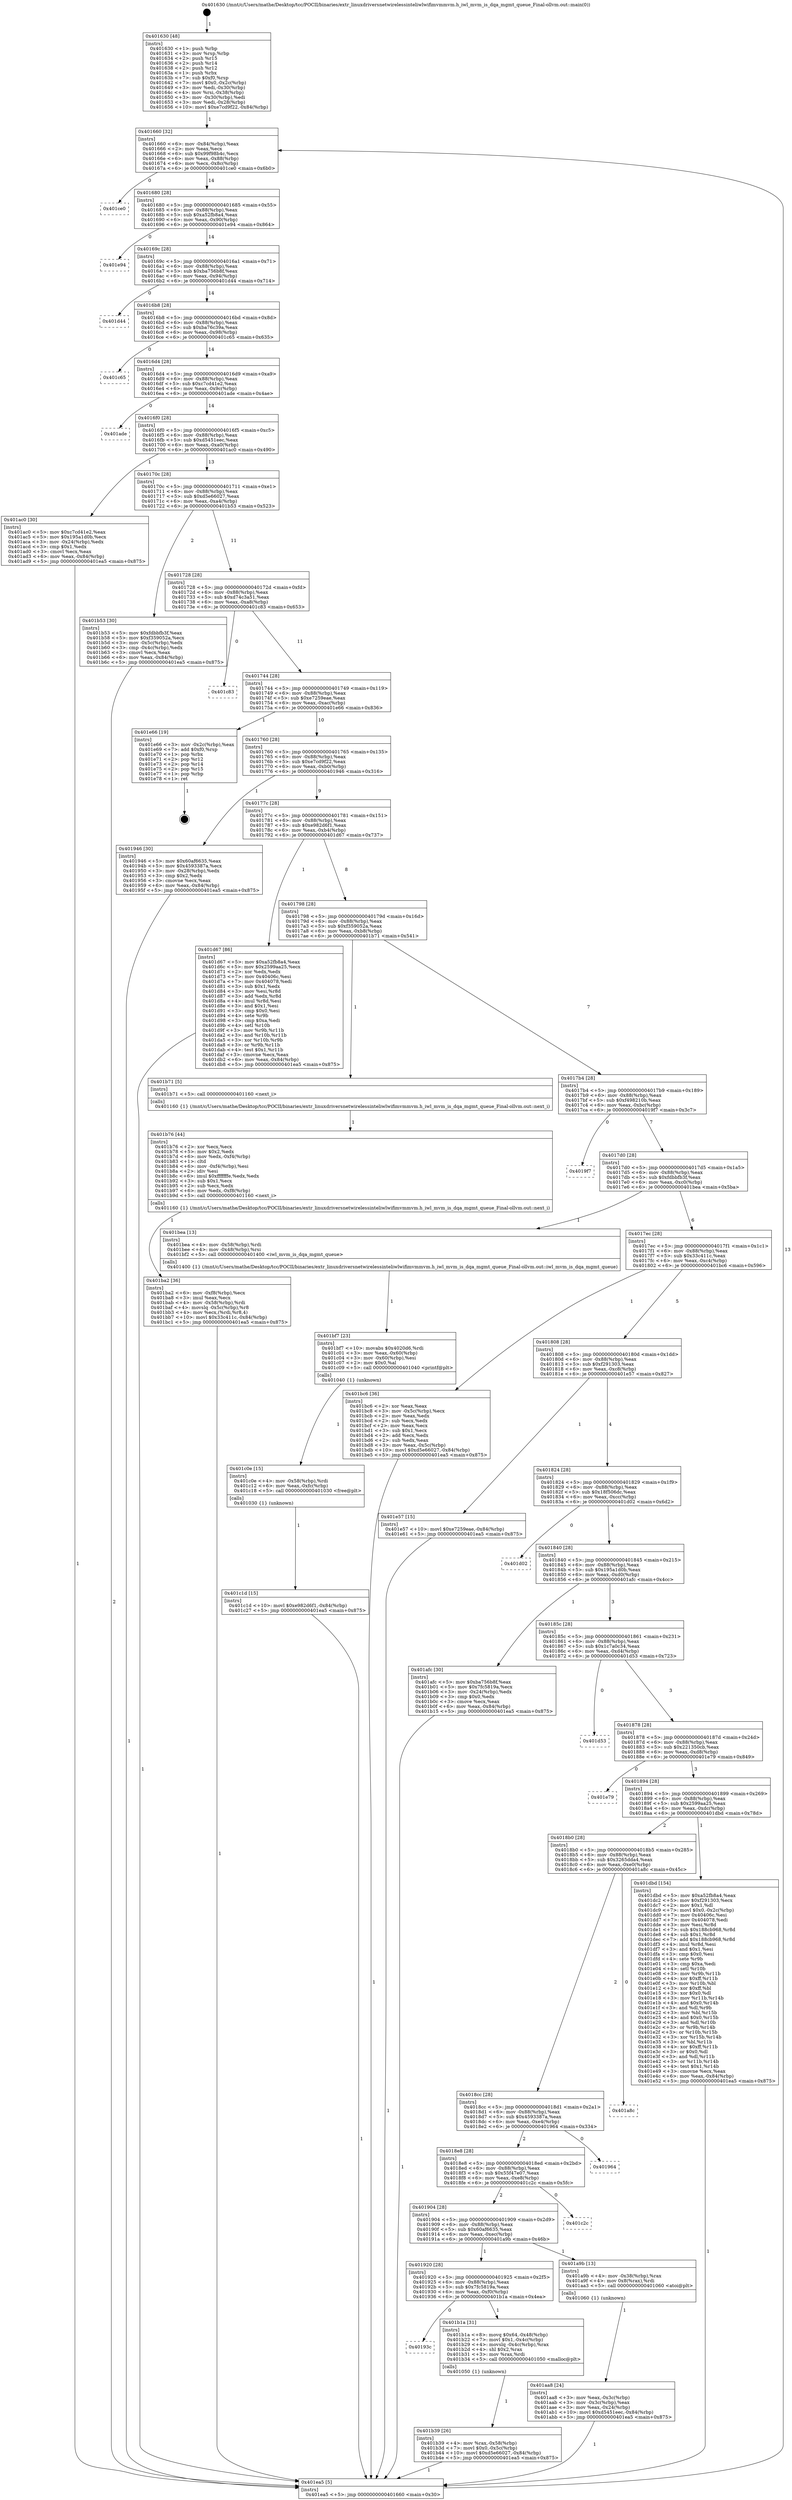digraph "0x401630" {
  label = "0x401630 (/mnt/c/Users/mathe/Desktop/tcc/POCII/binaries/extr_linuxdriversnetwirelessinteliwlwifimvmmvm.h_iwl_mvm_is_dqa_mgmt_queue_Final-ollvm.out::main(0))"
  labelloc = "t"
  node[shape=record]

  Entry [label="",width=0.3,height=0.3,shape=circle,fillcolor=black,style=filled]
  "0x401660" [label="{
     0x401660 [32]\l
     | [instrs]\l
     &nbsp;&nbsp;0x401660 \<+6\>: mov -0x84(%rbp),%eax\l
     &nbsp;&nbsp;0x401666 \<+2\>: mov %eax,%ecx\l
     &nbsp;&nbsp;0x401668 \<+6\>: sub $0x99f98b4c,%ecx\l
     &nbsp;&nbsp;0x40166e \<+6\>: mov %eax,-0x88(%rbp)\l
     &nbsp;&nbsp;0x401674 \<+6\>: mov %ecx,-0x8c(%rbp)\l
     &nbsp;&nbsp;0x40167a \<+6\>: je 0000000000401ce0 \<main+0x6b0\>\l
  }"]
  "0x401ce0" [label="{
     0x401ce0\l
  }", style=dashed]
  "0x401680" [label="{
     0x401680 [28]\l
     | [instrs]\l
     &nbsp;&nbsp;0x401680 \<+5\>: jmp 0000000000401685 \<main+0x55\>\l
     &nbsp;&nbsp;0x401685 \<+6\>: mov -0x88(%rbp),%eax\l
     &nbsp;&nbsp;0x40168b \<+5\>: sub $0xa52fb8a4,%eax\l
     &nbsp;&nbsp;0x401690 \<+6\>: mov %eax,-0x90(%rbp)\l
     &nbsp;&nbsp;0x401696 \<+6\>: je 0000000000401e94 \<main+0x864\>\l
  }"]
  Exit [label="",width=0.3,height=0.3,shape=circle,fillcolor=black,style=filled,peripheries=2]
  "0x401e94" [label="{
     0x401e94\l
  }", style=dashed]
  "0x40169c" [label="{
     0x40169c [28]\l
     | [instrs]\l
     &nbsp;&nbsp;0x40169c \<+5\>: jmp 00000000004016a1 \<main+0x71\>\l
     &nbsp;&nbsp;0x4016a1 \<+6\>: mov -0x88(%rbp),%eax\l
     &nbsp;&nbsp;0x4016a7 \<+5\>: sub $0xba756b8f,%eax\l
     &nbsp;&nbsp;0x4016ac \<+6\>: mov %eax,-0x94(%rbp)\l
     &nbsp;&nbsp;0x4016b2 \<+6\>: je 0000000000401d44 \<main+0x714\>\l
  }"]
  "0x401c1d" [label="{
     0x401c1d [15]\l
     | [instrs]\l
     &nbsp;&nbsp;0x401c1d \<+10\>: movl $0xe982d6f1,-0x84(%rbp)\l
     &nbsp;&nbsp;0x401c27 \<+5\>: jmp 0000000000401ea5 \<main+0x875\>\l
  }"]
  "0x401d44" [label="{
     0x401d44\l
  }", style=dashed]
  "0x4016b8" [label="{
     0x4016b8 [28]\l
     | [instrs]\l
     &nbsp;&nbsp;0x4016b8 \<+5\>: jmp 00000000004016bd \<main+0x8d\>\l
     &nbsp;&nbsp;0x4016bd \<+6\>: mov -0x88(%rbp),%eax\l
     &nbsp;&nbsp;0x4016c3 \<+5\>: sub $0xba76c39a,%eax\l
     &nbsp;&nbsp;0x4016c8 \<+6\>: mov %eax,-0x98(%rbp)\l
     &nbsp;&nbsp;0x4016ce \<+6\>: je 0000000000401c65 \<main+0x635\>\l
  }"]
  "0x401c0e" [label="{
     0x401c0e [15]\l
     | [instrs]\l
     &nbsp;&nbsp;0x401c0e \<+4\>: mov -0x58(%rbp),%rdi\l
     &nbsp;&nbsp;0x401c12 \<+6\>: mov %eax,-0xfc(%rbp)\l
     &nbsp;&nbsp;0x401c18 \<+5\>: call 0000000000401030 \<free@plt\>\l
     | [calls]\l
     &nbsp;&nbsp;0x401030 \{1\} (unknown)\l
  }"]
  "0x401c65" [label="{
     0x401c65\l
  }", style=dashed]
  "0x4016d4" [label="{
     0x4016d4 [28]\l
     | [instrs]\l
     &nbsp;&nbsp;0x4016d4 \<+5\>: jmp 00000000004016d9 \<main+0xa9\>\l
     &nbsp;&nbsp;0x4016d9 \<+6\>: mov -0x88(%rbp),%eax\l
     &nbsp;&nbsp;0x4016df \<+5\>: sub $0xc7cd41e2,%eax\l
     &nbsp;&nbsp;0x4016e4 \<+6\>: mov %eax,-0x9c(%rbp)\l
     &nbsp;&nbsp;0x4016ea \<+6\>: je 0000000000401ade \<main+0x4ae\>\l
  }"]
  "0x401bf7" [label="{
     0x401bf7 [23]\l
     | [instrs]\l
     &nbsp;&nbsp;0x401bf7 \<+10\>: movabs $0x4020d6,%rdi\l
     &nbsp;&nbsp;0x401c01 \<+3\>: mov %eax,-0x60(%rbp)\l
     &nbsp;&nbsp;0x401c04 \<+3\>: mov -0x60(%rbp),%esi\l
     &nbsp;&nbsp;0x401c07 \<+2\>: mov $0x0,%al\l
     &nbsp;&nbsp;0x401c09 \<+5\>: call 0000000000401040 \<printf@plt\>\l
     | [calls]\l
     &nbsp;&nbsp;0x401040 \{1\} (unknown)\l
  }"]
  "0x401ade" [label="{
     0x401ade\l
  }", style=dashed]
  "0x4016f0" [label="{
     0x4016f0 [28]\l
     | [instrs]\l
     &nbsp;&nbsp;0x4016f0 \<+5\>: jmp 00000000004016f5 \<main+0xc5\>\l
     &nbsp;&nbsp;0x4016f5 \<+6\>: mov -0x88(%rbp),%eax\l
     &nbsp;&nbsp;0x4016fb \<+5\>: sub $0xd5451eec,%eax\l
     &nbsp;&nbsp;0x401700 \<+6\>: mov %eax,-0xa0(%rbp)\l
     &nbsp;&nbsp;0x401706 \<+6\>: je 0000000000401ac0 \<main+0x490\>\l
  }"]
  "0x401ba2" [label="{
     0x401ba2 [36]\l
     | [instrs]\l
     &nbsp;&nbsp;0x401ba2 \<+6\>: mov -0xf8(%rbp),%ecx\l
     &nbsp;&nbsp;0x401ba8 \<+3\>: imul %eax,%ecx\l
     &nbsp;&nbsp;0x401bab \<+4\>: mov -0x58(%rbp),%rdi\l
     &nbsp;&nbsp;0x401baf \<+4\>: movslq -0x5c(%rbp),%r8\l
     &nbsp;&nbsp;0x401bb3 \<+4\>: mov %ecx,(%rdi,%r8,4)\l
     &nbsp;&nbsp;0x401bb7 \<+10\>: movl $0x33c411c,-0x84(%rbp)\l
     &nbsp;&nbsp;0x401bc1 \<+5\>: jmp 0000000000401ea5 \<main+0x875\>\l
  }"]
  "0x401ac0" [label="{
     0x401ac0 [30]\l
     | [instrs]\l
     &nbsp;&nbsp;0x401ac0 \<+5\>: mov $0xc7cd41e2,%eax\l
     &nbsp;&nbsp;0x401ac5 \<+5\>: mov $0x195a1d0b,%ecx\l
     &nbsp;&nbsp;0x401aca \<+3\>: mov -0x24(%rbp),%edx\l
     &nbsp;&nbsp;0x401acd \<+3\>: cmp $0x1,%edx\l
     &nbsp;&nbsp;0x401ad0 \<+3\>: cmovl %ecx,%eax\l
     &nbsp;&nbsp;0x401ad3 \<+6\>: mov %eax,-0x84(%rbp)\l
     &nbsp;&nbsp;0x401ad9 \<+5\>: jmp 0000000000401ea5 \<main+0x875\>\l
  }"]
  "0x40170c" [label="{
     0x40170c [28]\l
     | [instrs]\l
     &nbsp;&nbsp;0x40170c \<+5\>: jmp 0000000000401711 \<main+0xe1\>\l
     &nbsp;&nbsp;0x401711 \<+6\>: mov -0x88(%rbp),%eax\l
     &nbsp;&nbsp;0x401717 \<+5\>: sub $0xd5e66027,%eax\l
     &nbsp;&nbsp;0x40171c \<+6\>: mov %eax,-0xa4(%rbp)\l
     &nbsp;&nbsp;0x401722 \<+6\>: je 0000000000401b53 \<main+0x523\>\l
  }"]
  "0x401b76" [label="{
     0x401b76 [44]\l
     | [instrs]\l
     &nbsp;&nbsp;0x401b76 \<+2\>: xor %ecx,%ecx\l
     &nbsp;&nbsp;0x401b78 \<+5\>: mov $0x2,%edx\l
     &nbsp;&nbsp;0x401b7d \<+6\>: mov %edx,-0xf4(%rbp)\l
     &nbsp;&nbsp;0x401b83 \<+1\>: cltd\l
     &nbsp;&nbsp;0x401b84 \<+6\>: mov -0xf4(%rbp),%esi\l
     &nbsp;&nbsp;0x401b8a \<+2\>: idiv %esi\l
     &nbsp;&nbsp;0x401b8c \<+6\>: imul $0xfffffffe,%edx,%edx\l
     &nbsp;&nbsp;0x401b92 \<+3\>: sub $0x1,%ecx\l
     &nbsp;&nbsp;0x401b95 \<+2\>: sub %ecx,%edx\l
     &nbsp;&nbsp;0x401b97 \<+6\>: mov %edx,-0xf8(%rbp)\l
     &nbsp;&nbsp;0x401b9d \<+5\>: call 0000000000401160 \<next_i\>\l
     | [calls]\l
     &nbsp;&nbsp;0x401160 \{1\} (/mnt/c/Users/mathe/Desktop/tcc/POCII/binaries/extr_linuxdriversnetwirelessinteliwlwifimvmmvm.h_iwl_mvm_is_dqa_mgmt_queue_Final-ollvm.out::next_i)\l
  }"]
  "0x401b53" [label="{
     0x401b53 [30]\l
     | [instrs]\l
     &nbsp;&nbsp;0x401b53 \<+5\>: mov $0xfdbbfb3f,%eax\l
     &nbsp;&nbsp;0x401b58 \<+5\>: mov $0xf359052a,%ecx\l
     &nbsp;&nbsp;0x401b5d \<+3\>: mov -0x5c(%rbp),%edx\l
     &nbsp;&nbsp;0x401b60 \<+3\>: cmp -0x4c(%rbp),%edx\l
     &nbsp;&nbsp;0x401b63 \<+3\>: cmovl %ecx,%eax\l
     &nbsp;&nbsp;0x401b66 \<+6\>: mov %eax,-0x84(%rbp)\l
     &nbsp;&nbsp;0x401b6c \<+5\>: jmp 0000000000401ea5 \<main+0x875\>\l
  }"]
  "0x401728" [label="{
     0x401728 [28]\l
     | [instrs]\l
     &nbsp;&nbsp;0x401728 \<+5\>: jmp 000000000040172d \<main+0xfd\>\l
     &nbsp;&nbsp;0x40172d \<+6\>: mov -0x88(%rbp),%eax\l
     &nbsp;&nbsp;0x401733 \<+5\>: sub $0xd74c3a51,%eax\l
     &nbsp;&nbsp;0x401738 \<+6\>: mov %eax,-0xa8(%rbp)\l
     &nbsp;&nbsp;0x40173e \<+6\>: je 0000000000401c83 \<main+0x653\>\l
  }"]
  "0x401b39" [label="{
     0x401b39 [26]\l
     | [instrs]\l
     &nbsp;&nbsp;0x401b39 \<+4\>: mov %rax,-0x58(%rbp)\l
     &nbsp;&nbsp;0x401b3d \<+7\>: movl $0x0,-0x5c(%rbp)\l
     &nbsp;&nbsp;0x401b44 \<+10\>: movl $0xd5e66027,-0x84(%rbp)\l
     &nbsp;&nbsp;0x401b4e \<+5\>: jmp 0000000000401ea5 \<main+0x875\>\l
  }"]
  "0x401c83" [label="{
     0x401c83\l
  }", style=dashed]
  "0x401744" [label="{
     0x401744 [28]\l
     | [instrs]\l
     &nbsp;&nbsp;0x401744 \<+5\>: jmp 0000000000401749 \<main+0x119\>\l
     &nbsp;&nbsp;0x401749 \<+6\>: mov -0x88(%rbp),%eax\l
     &nbsp;&nbsp;0x40174f \<+5\>: sub $0xe7259eae,%eax\l
     &nbsp;&nbsp;0x401754 \<+6\>: mov %eax,-0xac(%rbp)\l
     &nbsp;&nbsp;0x40175a \<+6\>: je 0000000000401e66 \<main+0x836\>\l
  }"]
  "0x40193c" [label="{
     0x40193c\l
  }", style=dashed]
  "0x401e66" [label="{
     0x401e66 [19]\l
     | [instrs]\l
     &nbsp;&nbsp;0x401e66 \<+3\>: mov -0x2c(%rbp),%eax\l
     &nbsp;&nbsp;0x401e69 \<+7\>: add $0xf0,%rsp\l
     &nbsp;&nbsp;0x401e70 \<+1\>: pop %rbx\l
     &nbsp;&nbsp;0x401e71 \<+2\>: pop %r12\l
     &nbsp;&nbsp;0x401e73 \<+2\>: pop %r14\l
     &nbsp;&nbsp;0x401e75 \<+2\>: pop %r15\l
     &nbsp;&nbsp;0x401e77 \<+1\>: pop %rbp\l
     &nbsp;&nbsp;0x401e78 \<+1\>: ret\l
  }"]
  "0x401760" [label="{
     0x401760 [28]\l
     | [instrs]\l
     &nbsp;&nbsp;0x401760 \<+5\>: jmp 0000000000401765 \<main+0x135\>\l
     &nbsp;&nbsp;0x401765 \<+6\>: mov -0x88(%rbp),%eax\l
     &nbsp;&nbsp;0x40176b \<+5\>: sub $0xe7cd9f22,%eax\l
     &nbsp;&nbsp;0x401770 \<+6\>: mov %eax,-0xb0(%rbp)\l
     &nbsp;&nbsp;0x401776 \<+6\>: je 0000000000401946 \<main+0x316\>\l
  }"]
  "0x401b1a" [label="{
     0x401b1a [31]\l
     | [instrs]\l
     &nbsp;&nbsp;0x401b1a \<+8\>: movq $0x64,-0x48(%rbp)\l
     &nbsp;&nbsp;0x401b22 \<+7\>: movl $0x1,-0x4c(%rbp)\l
     &nbsp;&nbsp;0x401b29 \<+4\>: movslq -0x4c(%rbp),%rax\l
     &nbsp;&nbsp;0x401b2d \<+4\>: shl $0x2,%rax\l
     &nbsp;&nbsp;0x401b31 \<+3\>: mov %rax,%rdi\l
     &nbsp;&nbsp;0x401b34 \<+5\>: call 0000000000401050 \<malloc@plt\>\l
     | [calls]\l
     &nbsp;&nbsp;0x401050 \{1\} (unknown)\l
  }"]
  "0x401946" [label="{
     0x401946 [30]\l
     | [instrs]\l
     &nbsp;&nbsp;0x401946 \<+5\>: mov $0x60af6635,%eax\l
     &nbsp;&nbsp;0x40194b \<+5\>: mov $0x4593387a,%ecx\l
     &nbsp;&nbsp;0x401950 \<+3\>: mov -0x28(%rbp),%edx\l
     &nbsp;&nbsp;0x401953 \<+3\>: cmp $0x2,%edx\l
     &nbsp;&nbsp;0x401956 \<+3\>: cmovne %ecx,%eax\l
     &nbsp;&nbsp;0x401959 \<+6\>: mov %eax,-0x84(%rbp)\l
     &nbsp;&nbsp;0x40195f \<+5\>: jmp 0000000000401ea5 \<main+0x875\>\l
  }"]
  "0x40177c" [label="{
     0x40177c [28]\l
     | [instrs]\l
     &nbsp;&nbsp;0x40177c \<+5\>: jmp 0000000000401781 \<main+0x151\>\l
     &nbsp;&nbsp;0x401781 \<+6\>: mov -0x88(%rbp),%eax\l
     &nbsp;&nbsp;0x401787 \<+5\>: sub $0xe982d6f1,%eax\l
     &nbsp;&nbsp;0x40178c \<+6\>: mov %eax,-0xb4(%rbp)\l
     &nbsp;&nbsp;0x401792 \<+6\>: je 0000000000401d67 \<main+0x737\>\l
  }"]
  "0x401ea5" [label="{
     0x401ea5 [5]\l
     | [instrs]\l
     &nbsp;&nbsp;0x401ea5 \<+5\>: jmp 0000000000401660 \<main+0x30\>\l
  }"]
  "0x401630" [label="{
     0x401630 [48]\l
     | [instrs]\l
     &nbsp;&nbsp;0x401630 \<+1\>: push %rbp\l
     &nbsp;&nbsp;0x401631 \<+3\>: mov %rsp,%rbp\l
     &nbsp;&nbsp;0x401634 \<+2\>: push %r15\l
     &nbsp;&nbsp;0x401636 \<+2\>: push %r14\l
     &nbsp;&nbsp;0x401638 \<+2\>: push %r12\l
     &nbsp;&nbsp;0x40163a \<+1\>: push %rbx\l
     &nbsp;&nbsp;0x40163b \<+7\>: sub $0xf0,%rsp\l
     &nbsp;&nbsp;0x401642 \<+7\>: movl $0x0,-0x2c(%rbp)\l
     &nbsp;&nbsp;0x401649 \<+3\>: mov %edi,-0x30(%rbp)\l
     &nbsp;&nbsp;0x40164c \<+4\>: mov %rsi,-0x38(%rbp)\l
     &nbsp;&nbsp;0x401650 \<+3\>: mov -0x30(%rbp),%edi\l
     &nbsp;&nbsp;0x401653 \<+3\>: mov %edi,-0x28(%rbp)\l
     &nbsp;&nbsp;0x401656 \<+10\>: movl $0xe7cd9f22,-0x84(%rbp)\l
  }"]
  "0x401aa8" [label="{
     0x401aa8 [24]\l
     | [instrs]\l
     &nbsp;&nbsp;0x401aa8 \<+3\>: mov %eax,-0x3c(%rbp)\l
     &nbsp;&nbsp;0x401aab \<+3\>: mov -0x3c(%rbp),%eax\l
     &nbsp;&nbsp;0x401aae \<+3\>: mov %eax,-0x24(%rbp)\l
     &nbsp;&nbsp;0x401ab1 \<+10\>: movl $0xd5451eec,-0x84(%rbp)\l
     &nbsp;&nbsp;0x401abb \<+5\>: jmp 0000000000401ea5 \<main+0x875\>\l
  }"]
  "0x401d67" [label="{
     0x401d67 [86]\l
     | [instrs]\l
     &nbsp;&nbsp;0x401d67 \<+5\>: mov $0xa52fb8a4,%eax\l
     &nbsp;&nbsp;0x401d6c \<+5\>: mov $0x2599aa25,%ecx\l
     &nbsp;&nbsp;0x401d71 \<+2\>: xor %edx,%edx\l
     &nbsp;&nbsp;0x401d73 \<+7\>: mov 0x40406c,%esi\l
     &nbsp;&nbsp;0x401d7a \<+7\>: mov 0x404078,%edi\l
     &nbsp;&nbsp;0x401d81 \<+3\>: sub $0x1,%edx\l
     &nbsp;&nbsp;0x401d84 \<+3\>: mov %esi,%r8d\l
     &nbsp;&nbsp;0x401d87 \<+3\>: add %edx,%r8d\l
     &nbsp;&nbsp;0x401d8a \<+4\>: imul %r8d,%esi\l
     &nbsp;&nbsp;0x401d8e \<+3\>: and $0x1,%esi\l
     &nbsp;&nbsp;0x401d91 \<+3\>: cmp $0x0,%esi\l
     &nbsp;&nbsp;0x401d94 \<+4\>: sete %r9b\l
     &nbsp;&nbsp;0x401d98 \<+3\>: cmp $0xa,%edi\l
     &nbsp;&nbsp;0x401d9b \<+4\>: setl %r10b\l
     &nbsp;&nbsp;0x401d9f \<+3\>: mov %r9b,%r11b\l
     &nbsp;&nbsp;0x401da2 \<+3\>: and %r10b,%r11b\l
     &nbsp;&nbsp;0x401da5 \<+3\>: xor %r10b,%r9b\l
     &nbsp;&nbsp;0x401da8 \<+3\>: or %r9b,%r11b\l
     &nbsp;&nbsp;0x401dab \<+4\>: test $0x1,%r11b\l
     &nbsp;&nbsp;0x401daf \<+3\>: cmovne %ecx,%eax\l
     &nbsp;&nbsp;0x401db2 \<+6\>: mov %eax,-0x84(%rbp)\l
     &nbsp;&nbsp;0x401db8 \<+5\>: jmp 0000000000401ea5 \<main+0x875\>\l
  }"]
  "0x401798" [label="{
     0x401798 [28]\l
     | [instrs]\l
     &nbsp;&nbsp;0x401798 \<+5\>: jmp 000000000040179d \<main+0x16d\>\l
     &nbsp;&nbsp;0x40179d \<+6\>: mov -0x88(%rbp),%eax\l
     &nbsp;&nbsp;0x4017a3 \<+5\>: sub $0xf359052a,%eax\l
     &nbsp;&nbsp;0x4017a8 \<+6\>: mov %eax,-0xb8(%rbp)\l
     &nbsp;&nbsp;0x4017ae \<+6\>: je 0000000000401b71 \<main+0x541\>\l
  }"]
  "0x401920" [label="{
     0x401920 [28]\l
     | [instrs]\l
     &nbsp;&nbsp;0x401920 \<+5\>: jmp 0000000000401925 \<main+0x2f5\>\l
     &nbsp;&nbsp;0x401925 \<+6\>: mov -0x88(%rbp),%eax\l
     &nbsp;&nbsp;0x40192b \<+5\>: sub $0x7fc5819a,%eax\l
     &nbsp;&nbsp;0x401930 \<+6\>: mov %eax,-0xf0(%rbp)\l
     &nbsp;&nbsp;0x401936 \<+6\>: je 0000000000401b1a \<main+0x4ea\>\l
  }"]
  "0x401b71" [label="{
     0x401b71 [5]\l
     | [instrs]\l
     &nbsp;&nbsp;0x401b71 \<+5\>: call 0000000000401160 \<next_i\>\l
     | [calls]\l
     &nbsp;&nbsp;0x401160 \{1\} (/mnt/c/Users/mathe/Desktop/tcc/POCII/binaries/extr_linuxdriversnetwirelessinteliwlwifimvmmvm.h_iwl_mvm_is_dqa_mgmt_queue_Final-ollvm.out::next_i)\l
  }"]
  "0x4017b4" [label="{
     0x4017b4 [28]\l
     | [instrs]\l
     &nbsp;&nbsp;0x4017b4 \<+5\>: jmp 00000000004017b9 \<main+0x189\>\l
     &nbsp;&nbsp;0x4017b9 \<+6\>: mov -0x88(%rbp),%eax\l
     &nbsp;&nbsp;0x4017bf \<+5\>: sub $0xf498210b,%eax\l
     &nbsp;&nbsp;0x4017c4 \<+6\>: mov %eax,-0xbc(%rbp)\l
     &nbsp;&nbsp;0x4017ca \<+6\>: je 00000000004019f7 \<main+0x3c7\>\l
  }"]
  "0x401a9b" [label="{
     0x401a9b [13]\l
     | [instrs]\l
     &nbsp;&nbsp;0x401a9b \<+4\>: mov -0x38(%rbp),%rax\l
     &nbsp;&nbsp;0x401a9f \<+4\>: mov 0x8(%rax),%rdi\l
     &nbsp;&nbsp;0x401aa3 \<+5\>: call 0000000000401060 \<atoi@plt\>\l
     | [calls]\l
     &nbsp;&nbsp;0x401060 \{1\} (unknown)\l
  }"]
  "0x4019f7" [label="{
     0x4019f7\l
  }", style=dashed]
  "0x4017d0" [label="{
     0x4017d0 [28]\l
     | [instrs]\l
     &nbsp;&nbsp;0x4017d0 \<+5\>: jmp 00000000004017d5 \<main+0x1a5\>\l
     &nbsp;&nbsp;0x4017d5 \<+6\>: mov -0x88(%rbp),%eax\l
     &nbsp;&nbsp;0x4017db \<+5\>: sub $0xfdbbfb3f,%eax\l
     &nbsp;&nbsp;0x4017e0 \<+6\>: mov %eax,-0xc0(%rbp)\l
     &nbsp;&nbsp;0x4017e6 \<+6\>: je 0000000000401bea \<main+0x5ba\>\l
  }"]
  "0x401904" [label="{
     0x401904 [28]\l
     | [instrs]\l
     &nbsp;&nbsp;0x401904 \<+5\>: jmp 0000000000401909 \<main+0x2d9\>\l
     &nbsp;&nbsp;0x401909 \<+6\>: mov -0x88(%rbp),%eax\l
     &nbsp;&nbsp;0x40190f \<+5\>: sub $0x60af6635,%eax\l
     &nbsp;&nbsp;0x401914 \<+6\>: mov %eax,-0xec(%rbp)\l
     &nbsp;&nbsp;0x40191a \<+6\>: je 0000000000401a9b \<main+0x46b\>\l
  }"]
  "0x401bea" [label="{
     0x401bea [13]\l
     | [instrs]\l
     &nbsp;&nbsp;0x401bea \<+4\>: mov -0x58(%rbp),%rdi\l
     &nbsp;&nbsp;0x401bee \<+4\>: mov -0x48(%rbp),%rsi\l
     &nbsp;&nbsp;0x401bf2 \<+5\>: call 0000000000401400 \<iwl_mvm_is_dqa_mgmt_queue\>\l
     | [calls]\l
     &nbsp;&nbsp;0x401400 \{1\} (/mnt/c/Users/mathe/Desktop/tcc/POCII/binaries/extr_linuxdriversnetwirelessinteliwlwifimvmmvm.h_iwl_mvm_is_dqa_mgmt_queue_Final-ollvm.out::iwl_mvm_is_dqa_mgmt_queue)\l
  }"]
  "0x4017ec" [label="{
     0x4017ec [28]\l
     | [instrs]\l
     &nbsp;&nbsp;0x4017ec \<+5\>: jmp 00000000004017f1 \<main+0x1c1\>\l
     &nbsp;&nbsp;0x4017f1 \<+6\>: mov -0x88(%rbp),%eax\l
     &nbsp;&nbsp;0x4017f7 \<+5\>: sub $0x33c411c,%eax\l
     &nbsp;&nbsp;0x4017fc \<+6\>: mov %eax,-0xc4(%rbp)\l
     &nbsp;&nbsp;0x401802 \<+6\>: je 0000000000401bc6 \<main+0x596\>\l
  }"]
  "0x401c2c" [label="{
     0x401c2c\l
  }", style=dashed]
  "0x401bc6" [label="{
     0x401bc6 [36]\l
     | [instrs]\l
     &nbsp;&nbsp;0x401bc6 \<+2\>: xor %eax,%eax\l
     &nbsp;&nbsp;0x401bc8 \<+3\>: mov -0x5c(%rbp),%ecx\l
     &nbsp;&nbsp;0x401bcb \<+2\>: mov %eax,%edx\l
     &nbsp;&nbsp;0x401bcd \<+2\>: sub %ecx,%edx\l
     &nbsp;&nbsp;0x401bcf \<+2\>: mov %eax,%ecx\l
     &nbsp;&nbsp;0x401bd1 \<+3\>: sub $0x1,%ecx\l
     &nbsp;&nbsp;0x401bd4 \<+2\>: add %ecx,%edx\l
     &nbsp;&nbsp;0x401bd6 \<+2\>: sub %edx,%eax\l
     &nbsp;&nbsp;0x401bd8 \<+3\>: mov %eax,-0x5c(%rbp)\l
     &nbsp;&nbsp;0x401bdb \<+10\>: movl $0xd5e66027,-0x84(%rbp)\l
     &nbsp;&nbsp;0x401be5 \<+5\>: jmp 0000000000401ea5 \<main+0x875\>\l
  }"]
  "0x401808" [label="{
     0x401808 [28]\l
     | [instrs]\l
     &nbsp;&nbsp;0x401808 \<+5\>: jmp 000000000040180d \<main+0x1dd\>\l
     &nbsp;&nbsp;0x40180d \<+6\>: mov -0x88(%rbp),%eax\l
     &nbsp;&nbsp;0x401813 \<+5\>: sub $0xf291303,%eax\l
     &nbsp;&nbsp;0x401818 \<+6\>: mov %eax,-0xc8(%rbp)\l
     &nbsp;&nbsp;0x40181e \<+6\>: je 0000000000401e57 \<main+0x827\>\l
  }"]
  "0x4018e8" [label="{
     0x4018e8 [28]\l
     | [instrs]\l
     &nbsp;&nbsp;0x4018e8 \<+5\>: jmp 00000000004018ed \<main+0x2bd\>\l
     &nbsp;&nbsp;0x4018ed \<+6\>: mov -0x88(%rbp),%eax\l
     &nbsp;&nbsp;0x4018f3 \<+5\>: sub $0x55f47e07,%eax\l
     &nbsp;&nbsp;0x4018f8 \<+6\>: mov %eax,-0xe8(%rbp)\l
     &nbsp;&nbsp;0x4018fe \<+6\>: je 0000000000401c2c \<main+0x5fc\>\l
  }"]
  "0x401e57" [label="{
     0x401e57 [15]\l
     | [instrs]\l
     &nbsp;&nbsp;0x401e57 \<+10\>: movl $0xe7259eae,-0x84(%rbp)\l
     &nbsp;&nbsp;0x401e61 \<+5\>: jmp 0000000000401ea5 \<main+0x875\>\l
  }"]
  "0x401824" [label="{
     0x401824 [28]\l
     | [instrs]\l
     &nbsp;&nbsp;0x401824 \<+5\>: jmp 0000000000401829 \<main+0x1f9\>\l
     &nbsp;&nbsp;0x401829 \<+6\>: mov -0x88(%rbp),%eax\l
     &nbsp;&nbsp;0x40182f \<+5\>: sub $0x18f506dc,%eax\l
     &nbsp;&nbsp;0x401834 \<+6\>: mov %eax,-0xcc(%rbp)\l
     &nbsp;&nbsp;0x40183a \<+6\>: je 0000000000401d02 \<main+0x6d2\>\l
  }"]
  "0x401964" [label="{
     0x401964\l
  }", style=dashed]
  "0x401d02" [label="{
     0x401d02\l
  }", style=dashed]
  "0x401840" [label="{
     0x401840 [28]\l
     | [instrs]\l
     &nbsp;&nbsp;0x401840 \<+5\>: jmp 0000000000401845 \<main+0x215\>\l
     &nbsp;&nbsp;0x401845 \<+6\>: mov -0x88(%rbp),%eax\l
     &nbsp;&nbsp;0x40184b \<+5\>: sub $0x195a1d0b,%eax\l
     &nbsp;&nbsp;0x401850 \<+6\>: mov %eax,-0xd0(%rbp)\l
     &nbsp;&nbsp;0x401856 \<+6\>: je 0000000000401afc \<main+0x4cc\>\l
  }"]
  "0x4018cc" [label="{
     0x4018cc [28]\l
     | [instrs]\l
     &nbsp;&nbsp;0x4018cc \<+5\>: jmp 00000000004018d1 \<main+0x2a1\>\l
     &nbsp;&nbsp;0x4018d1 \<+6\>: mov -0x88(%rbp),%eax\l
     &nbsp;&nbsp;0x4018d7 \<+5\>: sub $0x4593387a,%eax\l
     &nbsp;&nbsp;0x4018dc \<+6\>: mov %eax,-0xe4(%rbp)\l
     &nbsp;&nbsp;0x4018e2 \<+6\>: je 0000000000401964 \<main+0x334\>\l
  }"]
  "0x401afc" [label="{
     0x401afc [30]\l
     | [instrs]\l
     &nbsp;&nbsp;0x401afc \<+5\>: mov $0xba756b8f,%eax\l
     &nbsp;&nbsp;0x401b01 \<+5\>: mov $0x7fc5819a,%ecx\l
     &nbsp;&nbsp;0x401b06 \<+3\>: mov -0x24(%rbp),%edx\l
     &nbsp;&nbsp;0x401b09 \<+3\>: cmp $0x0,%edx\l
     &nbsp;&nbsp;0x401b0c \<+3\>: cmove %ecx,%eax\l
     &nbsp;&nbsp;0x401b0f \<+6\>: mov %eax,-0x84(%rbp)\l
     &nbsp;&nbsp;0x401b15 \<+5\>: jmp 0000000000401ea5 \<main+0x875\>\l
  }"]
  "0x40185c" [label="{
     0x40185c [28]\l
     | [instrs]\l
     &nbsp;&nbsp;0x40185c \<+5\>: jmp 0000000000401861 \<main+0x231\>\l
     &nbsp;&nbsp;0x401861 \<+6\>: mov -0x88(%rbp),%eax\l
     &nbsp;&nbsp;0x401867 \<+5\>: sub $0x1c7a0c34,%eax\l
     &nbsp;&nbsp;0x40186c \<+6\>: mov %eax,-0xd4(%rbp)\l
     &nbsp;&nbsp;0x401872 \<+6\>: je 0000000000401d53 \<main+0x723\>\l
  }"]
  "0x401a8c" [label="{
     0x401a8c\l
  }", style=dashed]
  "0x401d53" [label="{
     0x401d53\l
  }", style=dashed]
  "0x401878" [label="{
     0x401878 [28]\l
     | [instrs]\l
     &nbsp;&nbsp;0x401878 \<+5\>: jmp 000000000040187d \<main+0x24d\>\l
     &nbsp;&nbsp;0x40187d \<+6\>: mov -0x88(%rbp),%eax\l
     &nbsp;&nbsp;0x401883 \<+5\>: sub $0x221350cb,%eax\l
     &nbsp;&nbsp;0x401888 \<+6\>: mov %eax,-0xd8(%rbp)\l
     &nbsp;&nbsp;0x40188e \<+6\>: je 0000000000401e79 \<main+0x849\>\l
  }"]
  "0x4018b0" [label="{
     0x4018b0 [28]\l
     | [instrs]\l
     &nbsp;&nbsp;0x4018b0 \<+5\>: jmp 00000000004018b5 \<main+0x285\>\l
     &nbsp;&nbsp;0x4018b5 \<+6\>: mov -0x88(%rbp),%eax\l
     &nbsp;&nbsp;0x4018bb \<+5\>: sub $0x3265dda4,%eax\l
     &nbsp;&nbsp;0x4018c0 \<+6\>: mov %eax,-0xe0(%rbp)\l
     &nbsp;&nbsp;0x4018c6 \<+6\>: je 0000000000401a8c \<main+0x45c\>\l
  }"]
  "0x401e79" [label="{
     0x401e79\l
  }", style=dashed]
  "0x401894" [label="{
     0x401894 [28]\l
     | [instrs]\l
     &nbsp;&nbsp;0x401894 \<+5\>: jmp 0000000000401899 \<main+0x269\>\l
     &nbsp;&nbsp;0x401899 \<+6\>: mov -0x88(%rbp),%eax\l
     &nbsp;&nbsp;0x40189f \<+5\>: sub $0x2599aa25,%eax\l
     &nbsp;&nbsp;0x4018a4 \<+6\>: mov %eax,-0xdc(%rbp)\l
     &nbsp;&nbsp;0x4018aa \<+6\>: je 0000000000401dbd \<main+0x78d\>\l
  }"]
  "0x401dbd" [label="{
     0x401dbd [154]\l
     | [instrs]\l
     &nbsp;&nbsp;0x401dbd \<+5\>: mov $0xa52fb8a4,%eax\l
     &nbsp;&nbsp;0x401dc2 \<+5\>: mov $0xf291303,%ecx\l
     &nbsp;&nbsp;0x401dc7 \<+2\>: mov $0x1,%dl\l
     &nbsp;&nbsp;0x401dc9 \<+7\>: movl $0x0,-0x2c(%rbp)\l
     &nbsp;&nbsp;0x401dd0 \<+7\>: mov 0x40406c,%esi\l
     &nbsp;&nbsp;0x401dd7 \<+7\>: mov 0x404078,%edi\l
     &nbsp;&nbsp;0x401dde \<+3\>: mov %esi,%r8d\l
     &nbsp;&nbsp;0x401de1 \<+7\>: sub $0x188cb968,%r8d\l
     &nbsp;&nbsp;0x401de8 \<+4\>: sub $0x1,%r8d\l
     &nbsp;&nbsp;0x401dec \<+7\>: add $0x188cb968,%r8d\l
     &nbsp;&nbsp;0x401df3 \<+4\>: imul %r8d,%esi\l
     &nbsp;&nbsp;0x401df7 \<+3\>: and $0x1,%esi\l
     &nbsp;&nbsp;0x401dfa \<+3\>: cmp $0x0,%esi\l
     &nbsp;&nbsp;0x401dfd \<+4\>: sete %r9b\l
     &nbsp;&nbsp;0x401e01 \<+3\>: cmp $0xa,%edi\l
     &nbsp;&nbsp;0x401e04 \<+4\>: setl %r10b\l
     &nbsp;&nbsp;0x401e08 \<+3\>: mov %r9b,%r11b\l
     &nbsp;&nbsp;0x401e0b \<+4\>: xor $0xff,%r11b\l
     &nbsp;&nbsp;0x401e0f \<+3\>: mov %r10b,%bl\l
     &nbsp;&nbsp;0x401e12 \<+3\>: xor $0xff,%bl\l
     &nbsp;&nbsp;0x401e15 \<+3\>: xor $0x0,%dl\l
     &nbsp;&nbsp;0x401e18 \<+3\>: mov %r11b,%r14b\l
     &nbsp;&nbsp;0x401e1b \<+4\>: and $0x0,%r14b\l
     &nbsp;&nbsp;0x401e1f \<+3\>: and %dl,%r9b\l
     &nbsp;&nbsp;0x401e22 \<+3\>: mov %bl,%r15b\l
     &nbsp;&nbsp;0x401e25 \<+4\>: and $0x0,%r15b\l
     &nbsp;&nbsp;0x401e29 \<+3\>: and %dl,%r10b\l
     &nbsp;&nbsp;0x401e2c \<+3\>: or %r9b,%r14b\l
     &nbsp;&nbsp;0x401e2f \<+3\>: or %r10b,%r15b\l
     &nbsp;&nbsp;0x401e32 \<+3\>: xor %r15b,%r14b\l
     &nbsp;&nbsp;0x401e35 \<+3\>: or %bl,%r11b\l
     &nbsp;&nbsp;0x401e38 \<+4\>: xor $0xff,%r11b\l
     &nbsp;&nbsp;0x401e3c \<+3\>: or $0x0,%dl\l
     &nbsp;&nbsp;0x401e3f \<+3\>: and %dl,%r11b\l
     &nbsp;&nbsp;0x401e42 \<+3\>: or %r11b,%r14b\l
     &nbsp;&nbsp;0x401e45 \<+4\>: test $0x1,%r14b\l
     &nbsp;&nbsp;0x401e49 \<+3\>: cmovne %ecx,%eax\l
     &nbsp;&nbsp;0x401e4c \<+6\>: mov %eax,-0x84(%rbp)\l
     &nbsp;&nbsp;0x401e52 \<+5\>: jmp 0000000000401ea5 \<main+0x875\>\l
  }"]
  Entry -> "0x401630" [label=" 1"]
  "0x401660" -> "0x401ce0" [label=" 0"]
  "0x401660" -> "0x401680" [label=" 14"]
  "0x401e66" -> Exit [label=" 1"]
  "0x401680" -> "0x401e94" [label=" 0"]
  "0x401680" -> "0x40169c" [label=" 14"]
  "0x401e57" -> "0x401ea5" [label=" 1"]
  "0x40169c" -> "0x401d44" [label=" 0"]
  "0x40169c" -> "0x4016b8" [label=" 14"]
  "0x401dbd" -> "0x401ea5" [label=" 1"]
  "0x4016b8" -> "0x401c65" [label=" 0"]
  "0x4016b8" -> "0x4016d4" [label=" 14"]
  "0x401d67" -> "0x401ea5" [label=" 1"]
  "0x4016d4" -> "0x401ade" [label=" 0"]
  "0x4016d4" -> "0x4016f0" [label=" 14"]
  "0x401c1d" -> "0x401ea5" [label=" 1"]
  "0x4016f0" -> "0x401ac0" [label=" 1"]
  "0x4016f0" -> "0x40170c" [label=" 13"]
  "0x401c0e" -> "0x401c1d" [label=" 1"]
  "0x40170c" -> "0x401b53" [label=" 2"]
  "0x40170c" -> "0x401728" [label=" 11"]
  "0x401bf7" -> "0x401c0e" [label=" 1"]
  "0x401728" -> "0x401c83" [label=" 0"]
  "0x401728" -> "0x401744" [label=" 11"]
  "0x401bea" -> "0x401bf7" [label=" 1"]
  "0x401744" -> "0x401e66" [label=" 1"]
  "0x401744" -> "0x401760" [label=" 10"]
  "0x401bc6" -> "0x401ea5" [label=" 1"]
  "0x401760" -> "0x401946" [label=" 1"]
  "0x401760" -> "0x40177c" [label=" 9"]
  "0x401946" -> "0x401ea5" [label=" 1"]
  "0x401630" -> "0x401660" [label=" 1"]
  "0x401ea5" -> "0x401660" [label=" 13"]
  "0x401ba2" -> "0x401ea5" [label=" 1"]
  "0x40177c" -> "0x401d67" [label=" 1"]
  "0x40177c" -> "0x401798" [label=" 8"]
  "0x401b71" -> "0x401b76" [label=" 1"]
  "0x401798" -> "0x401b71" [label=" 1"]
  "0x401798" -> "0x4017b4" [label=" 7"]
  "0x401b53" -> "0x401ea5" [label=" 2"]
  "0x4017b4" -> "0x4019f7" [label=" 0"]
  "0x4017b4" -> "0x4017d0" [label=" 7"]
  "0x401b39" -> "0x401ea5" [label=" 1"]
  "0x4017d0" -> "0x401bea" [label=" 1"]
  "0x4017d0" -> "0x4017ec" [label=" 6"]
  "0x401920" -> "0x40193c" [label=" 0"]
  "0x4017ec" -> "0x401bc6" [label=" 1"]
  "0x4017ec" -> "0x401808" [label=" 5"]
  "0x401920" -> "0x401b1a" [label=" 1"]
  "0x401808" -> "0x401e57" [label=" 1"]
  "0x401808" -> "0x401824" [label=" 4"]
  "0x401afc" -> "0x401ea5" [label=" 1"]
  "0x401824" -> "0x401d02" [label=" 0"]
  "0x401824" -> "0x401840" [label=" 4"]
  "0x401ac0" -> "0x401ea5" [label=" 1"]
  "0x401840" -> "0x401afc" [label=" 1"]
  "0x401840" -> "0x40185c" [label=" 3"]
  "0x401a9b" -> "0x401aa8" [label=" 1"]
  "0x40185c" -> "0x401d53" [label=" 0"]
  "0x40185c" -> "0x401878" [label=" 3"]
  "0x401904" -> "0x401920" [label=" 1"]
  "0x401878" -> "0x401e79" [label=" 0"]
  "0x401878" -> "0x401894" [label=" 3"]
  "0x401b1a" -> "0x401b39" [label=" 1"]
  "0x401894" -> "0x401dbd" [label=" 1"]
  "0x401894" -> "0x4018b0" [label=" 2"]
  "0x401904" -> "0x401a9b" [label=" 1"]
  "0x4018b0" -> "0x401a8c" [label=" 0"]
  "0x4018b0" -> "0x4018cc" [label=" 2"]
  "0x401aa8" -> "0x401ea5" [label=" 1"]
  "0x4018cc" -> "0x401964" [label=" 0"]
  "0x4018cc" -> "0x4018e8" [label=" 2"]
  "0x401b76" -> "0x401ba2" [label=" 1"]
  "0x4018e8" -> "0x401c2c" [label=" 0"]
  "0x4018e8" -> "0x401904" [label=" 2"]
}
